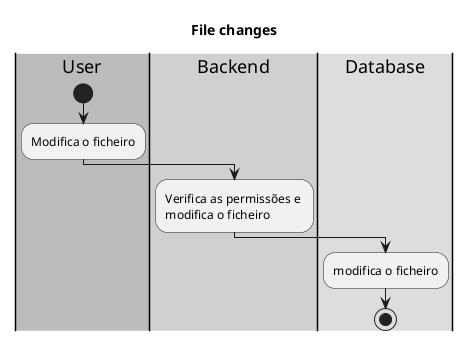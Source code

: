 @startuml

skinparam Monochrome true

title File changes

|#bcbcbc|User|
|#d0d0d0|Backend|
|#dddddd|Database|

|User|
start
    :Modifica o ficheiro;
    |Backend|
    :Verifica as permissões e \nmodifica o ficheiro;
    |Database|
    :modifica o ficheiro;
stop


@enduml